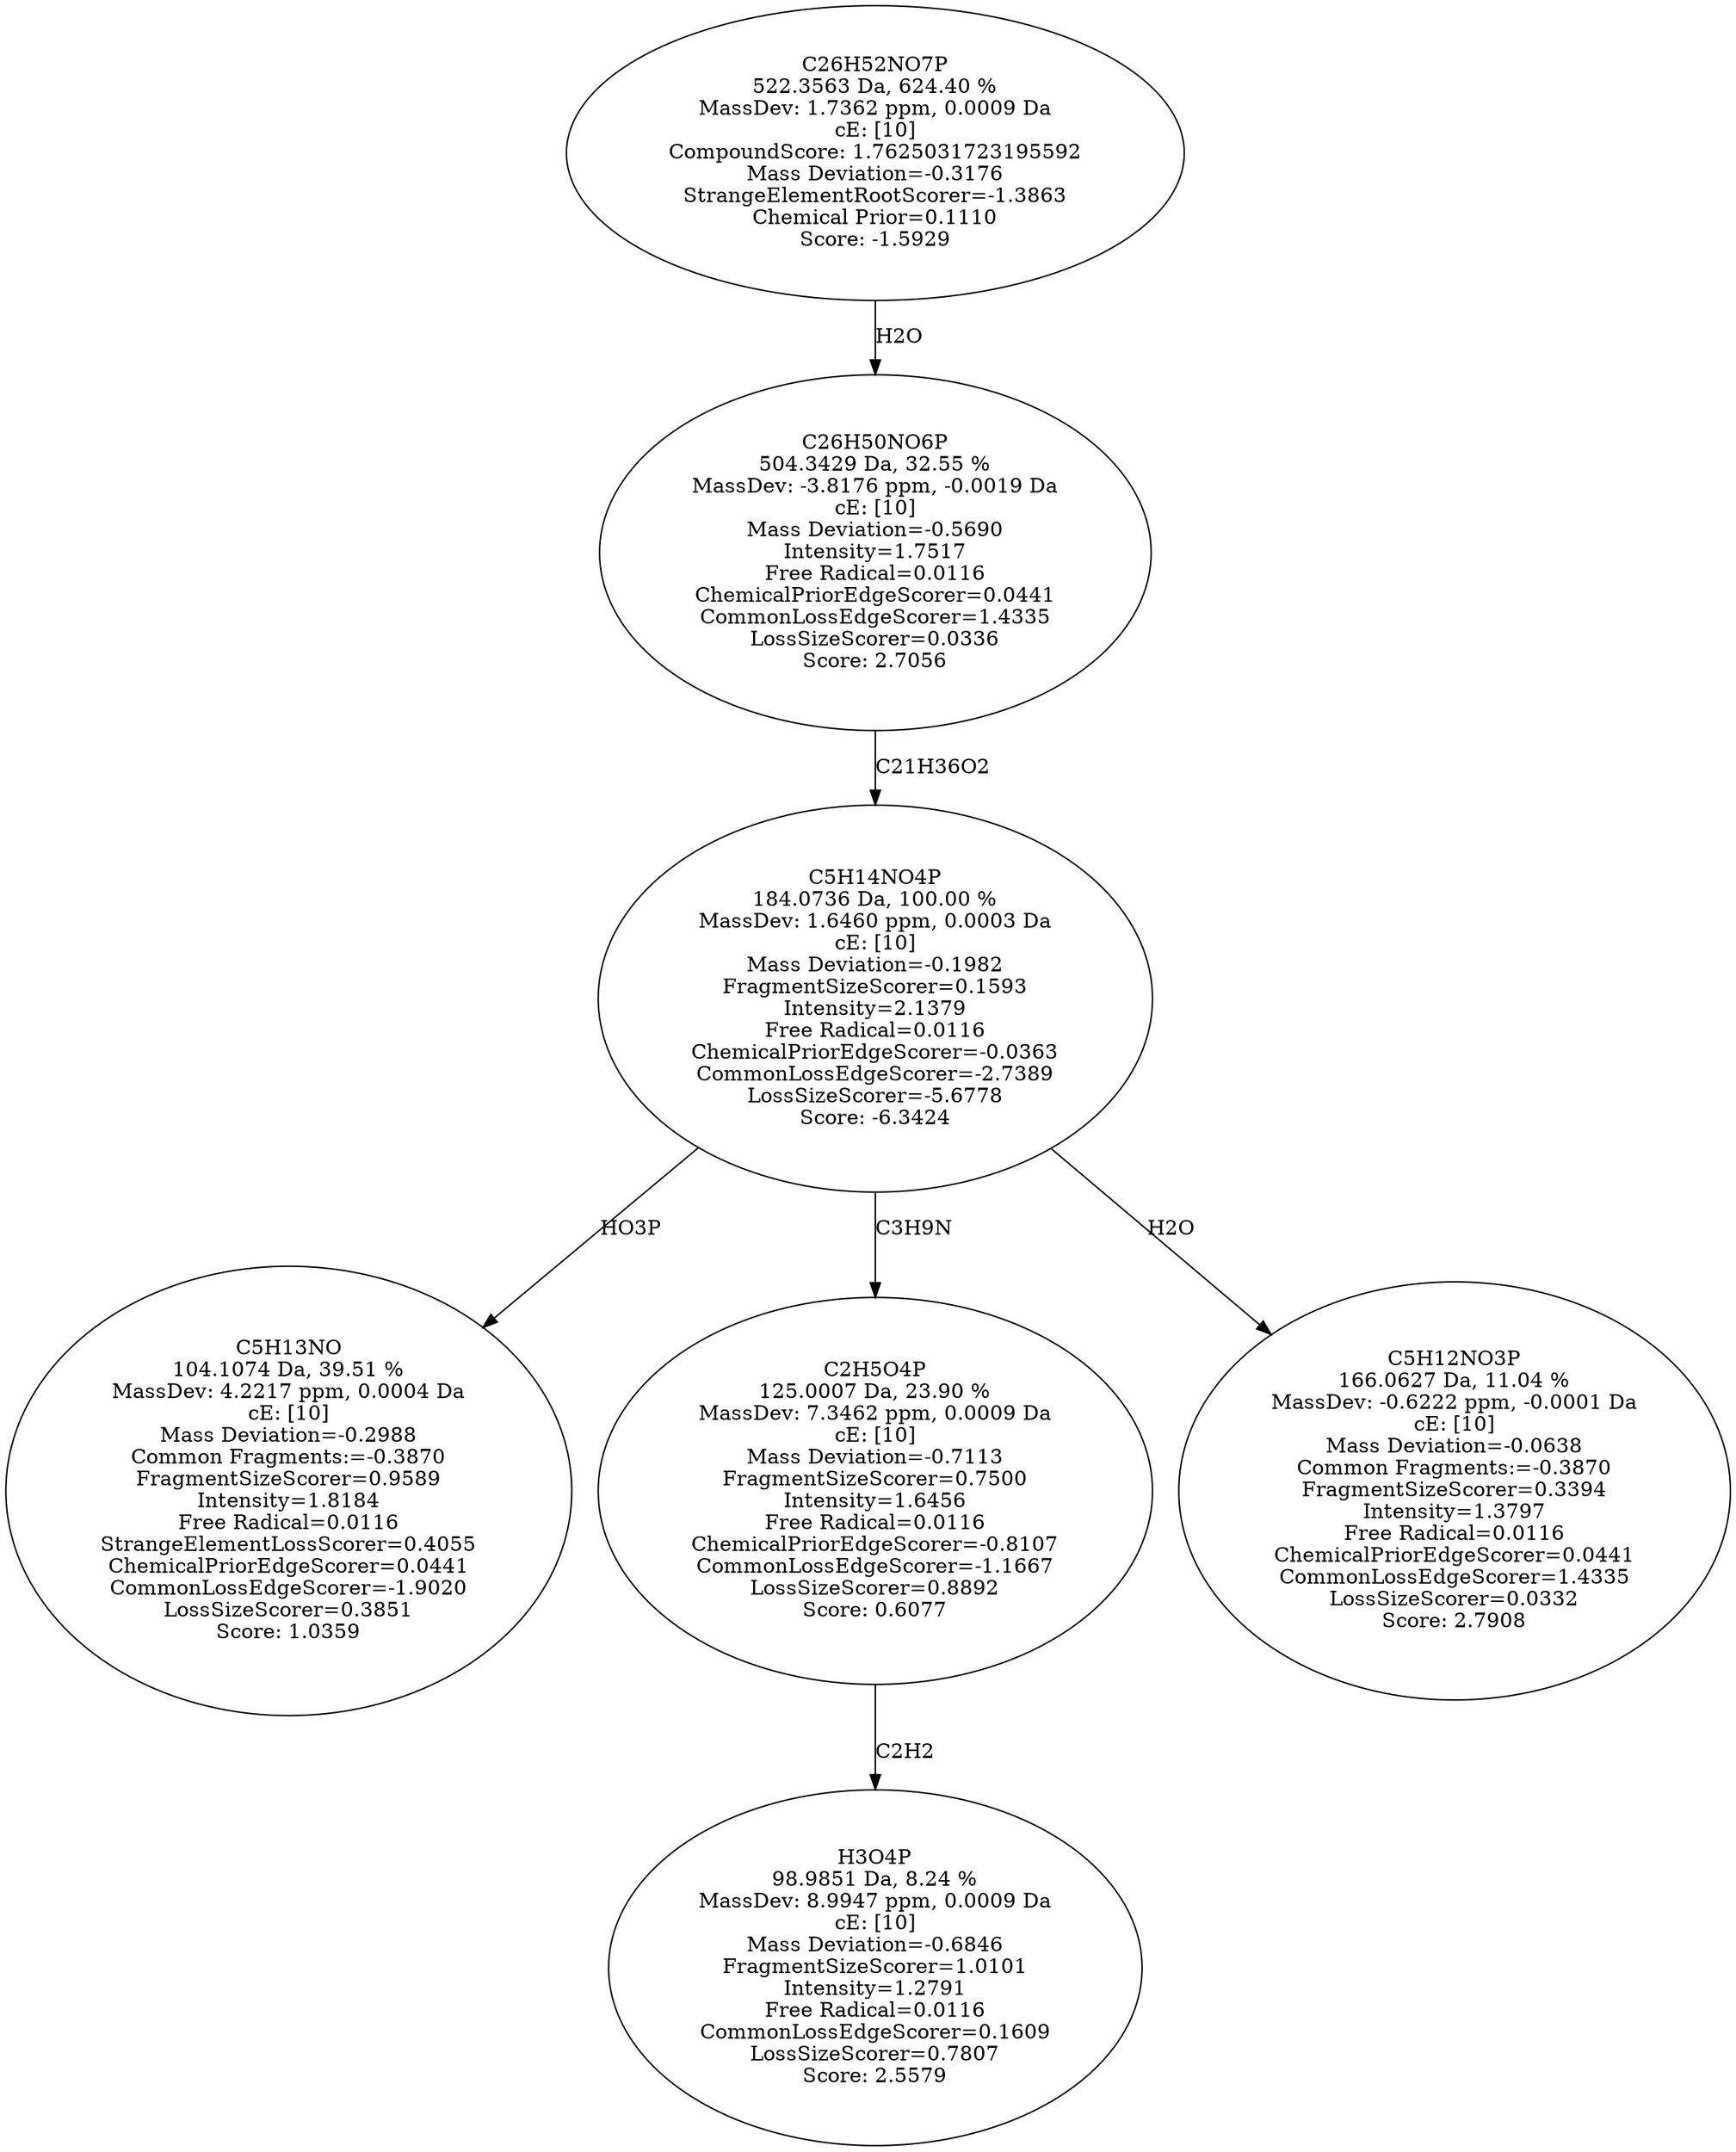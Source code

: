 strict digraph {
v1 [label="C5H13NO\n104.1074 Da, 39.51 %\nMassDev: 4.2217 ppm, 0.0004 Da\ncE: [10]\nMass Deviation=-0.2988\nCommon Fragments:=-0.3870\nFragmentSizeScorer=0.9589\nIntensity=1.8184\nFree Radical=0.0116\nStrangeElementLossScorer=0.4055\nChemicalPriorEdgeScorer=0.0441\nCommonLossEdgeScorer=-1.9020\nLossSizeScorer=0.3851\nScore: 1.0359"];
v2 [label="H3O4P\n98.9851 Da, 8.24 %\nMassDev: 8.9947 ppm, 0.0009 Da\ncE: [10]\nMass Deviation=-0.6846\nFragmentSizeScorer=1.0101\nIntensity=1.2791\nFree Radical=0.0116\nCommonLossEdgeScorer=0.1609\nLossSizeScorer=0.7807\nScore: 2.5579"];
v3 [label="C2H5O4P\n125.0007 Da, 23.90 %\nMassDev: 7.3462 ppm, 0.0009 Da\ncE: [10]\nMass Deviation=-0.7113\nFragmentSizeScorer=0.7500\nIntensity=1.6456\nFree Radical=0.0116\nChemicalPriorEdgeScorer=-0.8107\nCommonLossEdgeScorer=-1.1667\nLossSizeScorer=0.8892\nScore: 0.6077"];
v4 [label="C5H12NO3P\n166.0627 Da, 11.04 %\nMassDev: -0.6222 ppm, -0.0001 Da\ncE: [10]\nMass Deviation=-0.0638\nCommon Fragments:=-0.3870\nFragmentSizeScorer=0.3394\nIntensity=1.3797\nFree Radical=0.0116\nChemicalPriorEdgeScorer=0.0441\nCommonLossEdgeScorer=1.4335\nLossSizeScorer=0.0332\nScore: 2.7908"];
v5 [label="C5H14NO4P\n184.0736 Da, 100.00 %\nMassDev: 1.6460 ppm, 0.0003 Da\ncE: [10]\nMass Deviation=-0.1982\nFragmentSizeScorer=0.1593\nIntensity=2.1379\nFree Radical=0.0116\nChemicalPriorEdgeScorer=-0.0363\nCommonLossEdgeScorer=-2.7389\nLossSizeScorer=-5.6778\nScore: -6.3424"];
v6 [label="C26H50NO6P\n504.3429 Da, 32.55 %\nMassDev: -3.8176 ppm, -0.0019 Da\ncE: [10]\nMass Deviation=-0.5690\nIntensity=1.7517\nFree Radical=0.0116\nChemicalPriorEdgeScorer=0.0441\nCommonLossEdgeScorer=1.4335\nLossSizeScorer=0.0336\nScore: 2.7056"];
v7 [label="C26H52NO7P\n522.3563 Da, 624.40 %\nMassDev: 1.7362 ppm, 0.0009 Da\ncE: [10]\nCompoundScore: 1.7625031723195592\nMass Deviation=-0.3176\nStrangeElementRootScorer=-1.3863\nChemical Prior=0.1110\nScore: -1.5929"];
v5 -> v1 [label="HO3P"];
v3 -> v2 [label="C2H2"];
v5 -> v3 [label="C3H9N"];
v5 -> v4 [label="H2O"];
v6 -> v5 [label="C21H36O2"];
v7 -> v6 [label="H2O"];
}